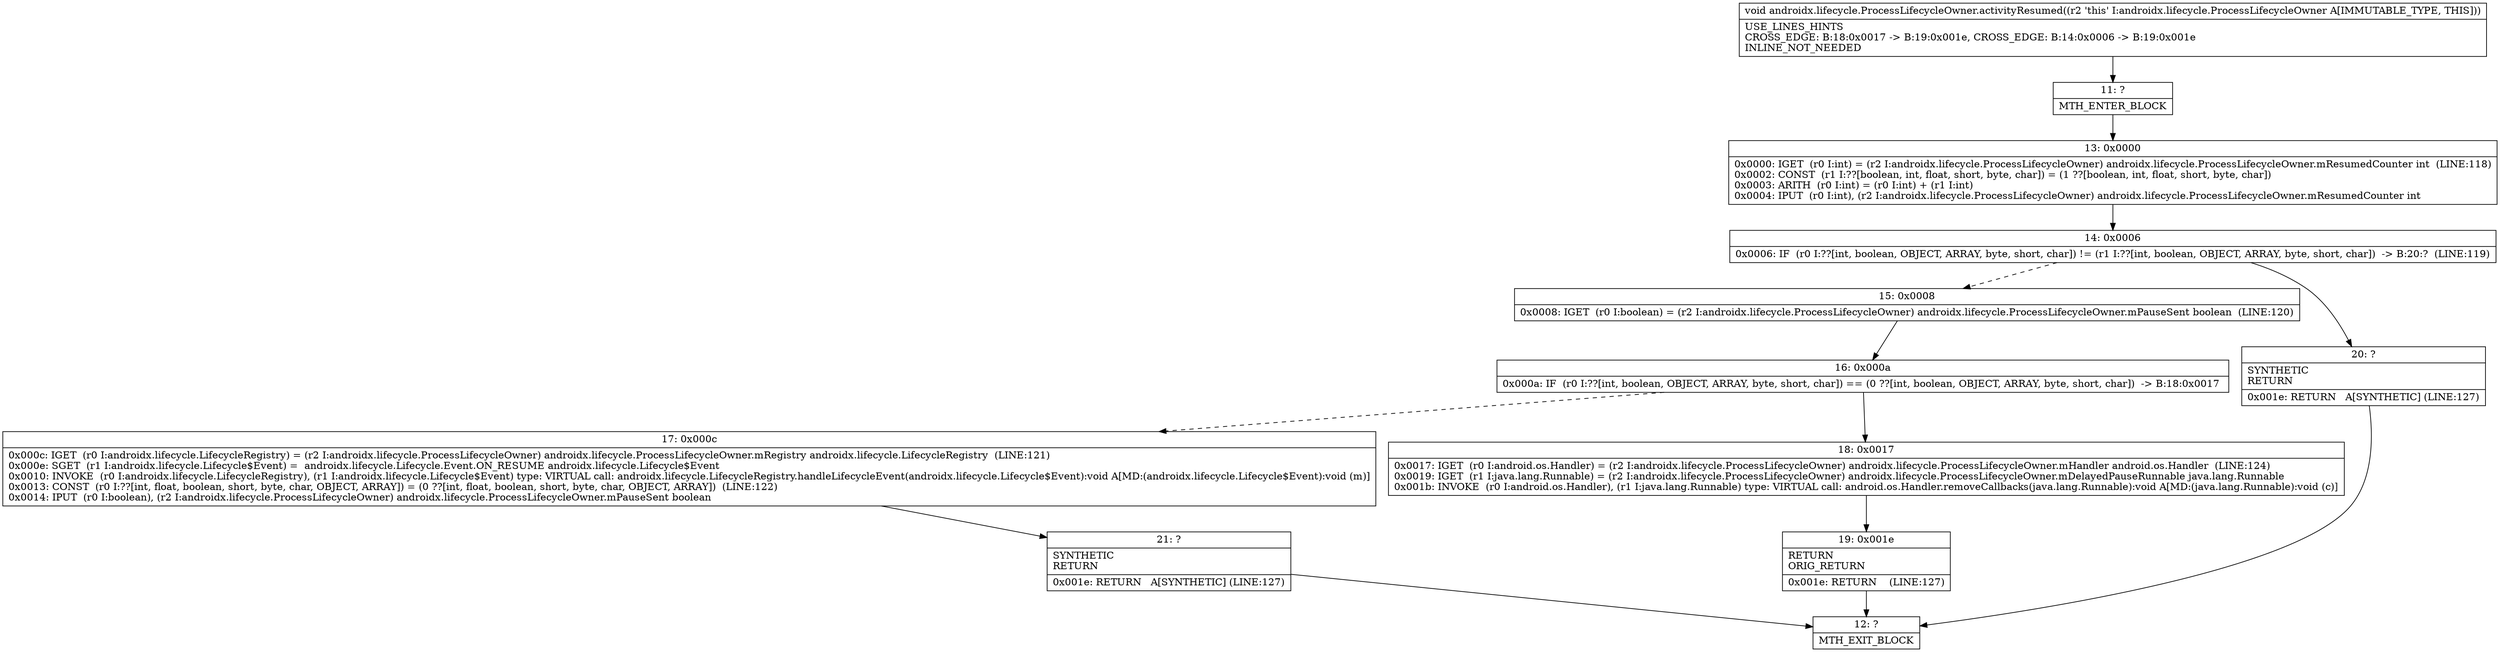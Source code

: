 digraph "CFG forandroidx.lifecycle.ProcessLifecycleOwner.activityResumed()V" {
Node_11 [shape=record,label="{11\:\ ?|MTH_ENTER_BLOCK\l}"];
Node_13 [shape=record,label="{13\:\ 0x0000|0x0000: IGET  (r0 I:int) = (r2 I:androidx.lifecycle.ProcessLifecycleOwner) androidx.lifecycle.ProcessLifecycleOwner.mResumedCounter int  (LINE:118)\l0x0002: CONST  (r1 I:??[boolean, int, float, short, byte, char]) = (1 ??[boolean, int, float, short, byte, char]) \l0x0003: ARITH  (r0 I:int) = (r0 I:int) + (r1 I:int) \l0x0004: IPUT  (r0 I:int), (r2 I:androidx.lifecycle.ProcessLifecycleOwner) androidx.lifecycle.ProcessLifecycleOwner.mResumedCounter int \l}"];
Node_14 [shape=record,label="{14\:\ 0x0006|0x0006: IF  (r0 I:??[int, boolean, OBJECT, ARRAY, byte, short, char]) != (r1 I:??[int, boolean, OBJECT, ARRAY, byte, short, char])  \-\> B:20:?  (LINE:119)\l}"];
Node_15 [shape=record,label="{15\:\ 0x0008|0x0008: IGET  (r0 I:boolean) = (r2 I:androidx.lifecycle.ProcessLifecycleOwner) androidx.lifecycle.ProcessLifecycleOwner.mPauseSent boolean  (LINE:120)\l}"];
Node_16 [shape=record,label="{16\:\ 0x000a|0x000a: IF  (r0 I:??[int, boolean, OBJECT, ARRAY, byte, short, char]) == (0 ??[int, boolean, OBJECT, ARRAY, byte, short, char])  \-\> B:18:0x0017 \l}"];
Node_17 [shape=record,label="{17\:\ 0x000c|0x000c: IGET  (r0 I:androidx.lifecycle.LifecycleRegistry) = (r2 I:androidx.lifecycle.ProcessLifecycleOwner) androidx.lifecycle.ProcessLifecycleOwner.mRegistry androidx.lifecycle.LifecycleRegistry  (LINE:121)\l0x000e: SGET  (r1 I:androidx.lifecycle.Lifecycle$Event) =  androidx.lifecycle.Lifecycle.Event.ON_RESUME androidx.lifecycle.Lifecycle$Event \l0x0010: INVOKE  (r0 I:androidx.lifecycle.LifecycleRegistry), (r1 I:androidx.lifecycle.Lifecycle$Event) type: VIRTUAL call: androidx.lifecycle.LifecycleRegistry.handleLifecycleEvent(androidx.lifecycle.Lifecycle$Event):void A[MD:(androidx.lifecycle.Lifecycle$Event):void (m)]\l0x0013: CONST  (r0 I:??[int, float, boolean, short, byte, char, OBJECT, ARRAY]) = (0 ??[int, float, boolean, short, byte, char, OBJECT, ARRAY])  (LINE:122)\l0x0014: IPUT  (r0 I:boolean), (r2 I:androidx.lifecycle.ProcessLifecycleOwner) androidx.lifecycle.ProcessLifecycleOwner.mPauseSent boolean \l}"];
Node_21 [shape=record,label="{21\:\ ?|SYNTHETIC\lRETURN\l|0x001e: RETURN   A[SYNTHETIC] (LINE:127)\l}"];
Node_12 [shape=record,label="{12\:\ ?|MTH_EXIT_BLOCK\l}"];
Node_18 [shape=record,label="{18\:\ 0x0017|0x0017: IGET  (r0 I:android.os.Handler) = (r2 I:androidx.lifecycle.ProcessLifecycleOwner) androidx.lifecycle.ProcessLifecycleOwner.mHandler android.os.Handler  (LINE:124)\l0x0019: IGET  (r1 I:java.lang.Runnable) = (r2 I:androidx.lifecycle.ProcessLifecycleOwner) androidx.lifecycle.ProcessLifecycleOwner.mDelayedPauseRunnable java.lang.Runnable \l0x001b: INVOKE  (r0 I:android.os.Handler), (r1 I:java.lang.Runnable) type: VIRTUAL call: android.os.Handler.removeCallbacks(java.lang.Runnable):void A[MD:(java.lang.Runnable):void (c)]\l}"];
Node_19 [shape=record,label="{19\:\ 0x001e|RETURN\lORIG_RETURN\l|0x001e: RETURN    (LINE:127)\l}"];
Node_20 [shape=record,label="{20\:\ ?|SYNTHETIC\lRETURN\l|0x001e: RETURN   A[SYNTHETIC] (LINE:127)\l}"];
MethodNode[shape=record,label="{void androidx.lifecycle.ProcessLifecycleOwner.activityResumed((r2 'this' I:androidx.lifecycle.ProcessLifecycleOwner A[IMMUTABLE_TYPE, THIS]))  | USE_LINES_HINTS\lCROSS_EDGE: B:18:0x0017 \-\> B:19:0x001e, CROSS_EDGE: B:14:0x0006 \-\> B:19:0x001e\lINLINE_NOT_NEEDED\l}"];
MethodNode -> Node_11;Node_11 -> Node_13;
Node_13 -> Node_14;
Node_14 -> Node_15[style=dashed];
Node_14 -> Node_20;
Node_15 -> Node_16;
Node_16 -> Node_17[style=dashed];
Node_16 -> Node_18;
Node_17 -> Node_21;
Node_21 -> Node_12;
Node_18 -> Node_19;
Node_19 -> Node_12;
Node_20 -> Node_12;
}


